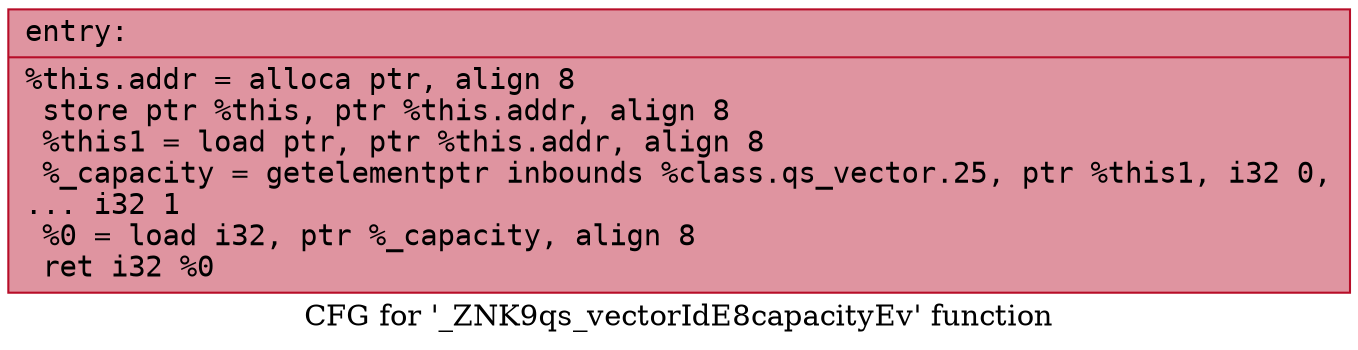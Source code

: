 digraph "CFG for '_ZNK9qs_vectorIdE8capacityEv' function" {
	label="CFG for '_ZNK9qs_vectorIdE8capacityEv' function";

	Node0x556c3c7f6140 [shape=record,color="#b70d28ff", style=filled, fillcolor="#b70d2870" fontname="Courier",label="{entry:\l|  %this.addr = alloca ptr, align 8\l  store ptr %this, ptr %this.addr, align 8\l  %this1 = load ptr, ptr %this.addr, align 8\l  %_capacity = getelementptr inbounds %class.qs_vector.25, ptr %this1, i32 0,\l... i32 1\l  %0 = load i32, ptr %_capacity, align 8\l  ret i32 %0\l}"];
}
